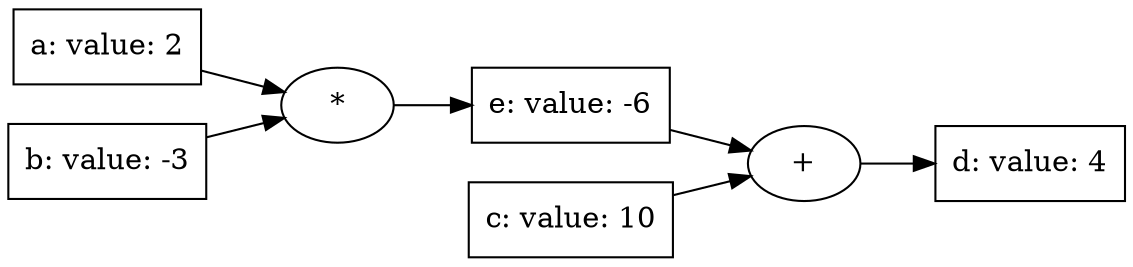 digraph {
graph [rankdir=LR]
  "140730479690848" [label="d: value: 4" shape=record]
  "140730479690848+" [label="+"]
  "140730479690848+" -> "140730479690848"
  "93955890998096" -> "140730479690848+"
  "93955890998176" -> "140730479690848+"
  "93955890998176" [label="c: value: 10" shape=record]
  "93955890998096" [label="e: value: -6" shape=record]
  "93955890998096*" [label="*"]
  "93955890998096*" -> "93955890998096"
  "93955890997776" -> "93955890998096*"
  "93955890997888" -> "93955890998096*"
  "93955890997888" [label="b: value: -3" shape=record]
  "93955890997776" [label="a: value: 2" shape=record]
}
